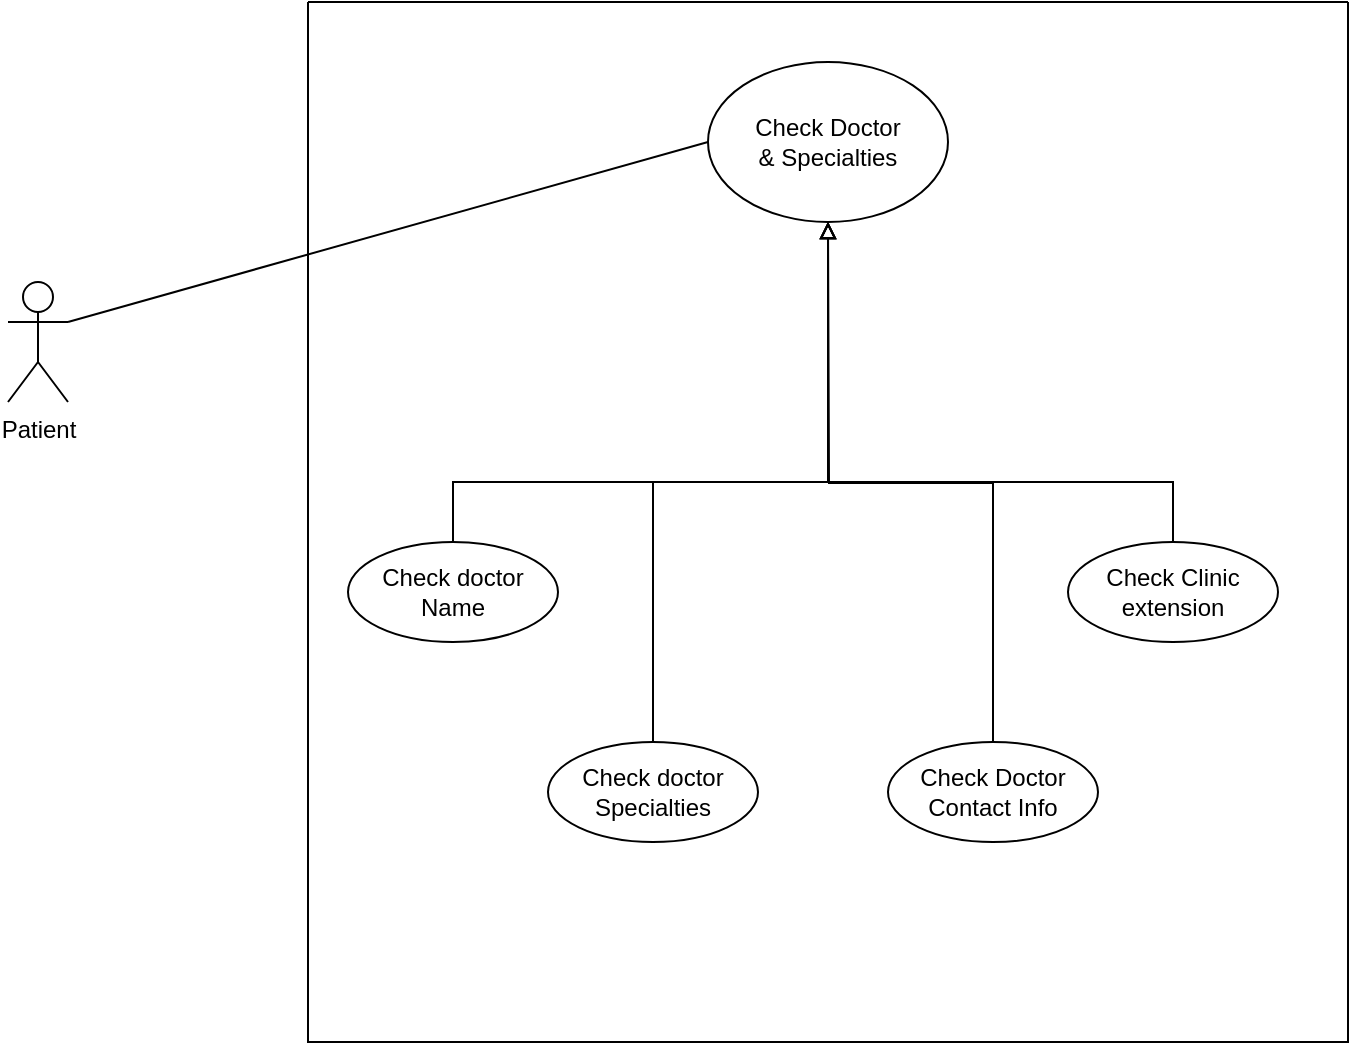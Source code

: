 <mxfile version="16.4.3" type="github">
  <diagram id="PPGES3eyIgcaZ7cBQot_" name="Page-1">
    <mxGraphModel dx="1422" dy="752" grid="1" gridSize="10" guides="1" tooltips="1" connect="1" arrows="1" fold="1" page="1" pageScale="1" pageWidth="850" pageHeight="1100" math="0" shadow="0">
      <root>
        <mxCell id="0" />
        <mxCell id="1" parent="0" />
        <mxCell id="XOMKI58Zd1vGMeLpeBfw-1" value="" style="swimlane;startSize=0;sketch=0;" parent="1" vertex="1">
          <mxGeometry x="200" y="80" width="520" height="520" as="geometry" />
        </mxCell>
        <mxCell id="XOMKI58Zd1vGMeLpeBfw-3" value="&lt;div&gt;Check Clinic &lt;br&gt;&lt;/div&gt;&lt;div&gt;extension &lt;br&gt;&lt;/div&gt;" style="ellipse;whiteSpace=wrap;html=1;sketch=0;" parent="XOMKI58Zd1vGMeLpeBfw-1" vertex="1">
          <mxGeometry x="380" y="270" width="105" height="50" as="geometry" />
        </mxCell>
        <mxCell id="6gfooOiyk0Ea23ekmMj8-5" style="edgeStyle=orthogonalEdgeStyle;rounded=0;orthogonalLoop=1;jettySize=auto;html=1;entryX=0.5;entryY=1;entryDx=0;entryDy=0;startArrow=none;startFill=0;endArrow=block;endFill=0;sketch=0;" edge="1" parent="XOMKI58Zd1vGMeLpeBfw-1" source="XOMKI58Zd1vGMeLpeBfw-4" target="XOMKI58Zd1vGMeLpeBfw-17">
          <mxGeometry relative="1" as="geometry" />
        </mxCell>
        <mxCell id="XOMKI58Zd1vGMeLpeBfw-4" value="Check doctor Specialties " style="ellipse;whiteSpace=wrap;html=1;sketch=0;" parent="XOMKI58Zd1vGMeLpeBfw-1" vertex="1">
          <mxGeometry x="120" y="370" width="105" height="50" as="geometry" />
        </mxCell>
        <mxCell id="XOMKI58Zd1vGMeLpeBfw-8" value="Check doctor Name" style="ellipse;whiteSpace=wrap;html=1;sketch=0;" parent="XOMKI58Zd1vGMeLpeBfw-1" vertex="1">
          <mxGeometry x="20" y="270" width="105" height="50" as="geometry" />
        </mxCell>
        <mxCell id="XOMKI58Zd1vGMeLpeBfw-10" value="&lt;div&gt;Check Doctor&lt;/div&gt;&lt;div&gt;Contact Info&lt;br&gt;&lt;/div&gt;" style="ellipse;whiteSpace=wrap;html=1;sketch=0;" parent="XOMKI58Zd1vGMeLpeBfw-1" vertex="1">
          <mxGeometry x="290" y="370" width="105" height="50" as="geometry" />
        </mxCell>
        <mxCell id="XOMKI58Zd1vGMeLpeBfw-17" value="&lt;div&gt;Check Doctor&lt;/div&gt;&lt;div&gt;&amp;amp; Specialties &lt;br&gt;&lt;/div&gt;" style="ellipse;whiteSpace=wrap;html=1;sketch=0;" parent="XOMKI58Zd1vGMeLpeBfw-1" vertex="1">
          <mxGeometry x="200" y="30" width="120" height="80" as="geometry" />
        </mxCell>
        <mxCell id="XOMKI58Zd1vGMeLpeBfw-2" value="Patient" style="shape=umlActor;verticalLabelPosition=bottom;verticalAlign=top;html=1;outlineConnect=0;sketch=0;" parent="1" vertex="1">
          <mxGeometry x="50" y="220" width="30" height="60" as="geometry" />
        </mxCell>
        <mxCell id="XOMKI58Zd1vGMeLpeBfw-18" value="" style="endArrow=none;html=1;rounded=0;entryX=0;entryY=0.5;entryDx=0;entryDy=0;exitX=1;exitY=0.333;exitDx=0;exitDy=0;exitPerimeter=0;sketch=0;" parent="1" source="XOMKI58Zd1vGMeLpeBfw-2" target="XOMKI58Zd1vGMeLpeBfw-17" edge="1">
          <mxGeometry width="50" height="50" relative="1" as="geometry">
            <mxPoint x="410" y="400" as="sourcePoint" />
            <mxPoint x="460" y="350" as="targetPoint" />
          </mxGeometry>
        </mxCell>
        <mxCell id="6gfooOiyk0Ea23ekmMj8-6" style="edgeStyle=orthogonalEdgeStyle;rounded=0;orthogonalLoop=1;jettySize=auto;html=1;startArrow=none;startFill=0;endArrow=block;endFill=0;sketch=0;" edge="1" parent="1" source="XOMKI58Zd1vGMeLpeBfw-8">
          <mxGeometry relative="1" as="geometry">
            <mxPoint x="460" y="190" as="targetPoint" />
            <Array as="points">
              <mxPoint x="273" y="320" />
              <mxPoint x="460" y="320" />
            </Array>
          </mxGeometry>
        </mxCell>
        <mxCell id="6gfooOiyk0Ea23ekmMj8-7" style="edgeStyle=orthogonalEdgeStyle;rounded=0;orthogonalLoop=1;jettySize=auto;html=1;startArrow=none;startFill=0;endArrow=block;endFill=0;exitX=0.5;exitY=0;exitDx=0;exitDy=0;sketch=0;" edge="1" parent="1" source="XOMKI58Zd1vGMeLpeBfw-10">
          <mxGeometry relative="1" as="geometry">
            <mxPoint x="460" y="190" as="targetPoint" />
          </mxGeometry>
        </mxCell>
        <mxCell id="6gfooOiyk0Ea23ekmMj8-8" style="edgeStyle=orthogonalEdgeStyle;rounded=0;orthogonalLoop=1;jettySize=auto;html=1;startArrow=none;startFill=0;endArrow=block;endFill=0;sketch=0;" edge="1" parent="1" source="XOMKI58Zd1vGMeLpeBfw-3">
          <mxGeometry relative="1" as="geometry">
            <mxPoint x="460" y="190" as="targetPoint" />
            <Array as="points">
              <mxPoint x="633" y="320" />
              <mxPoint x="460" y="320" />
            </Array>
          </mxGeometry>
        </mxCell>
      </root>
    </mxGraphModel>
  </diagram>
</mxfile>

